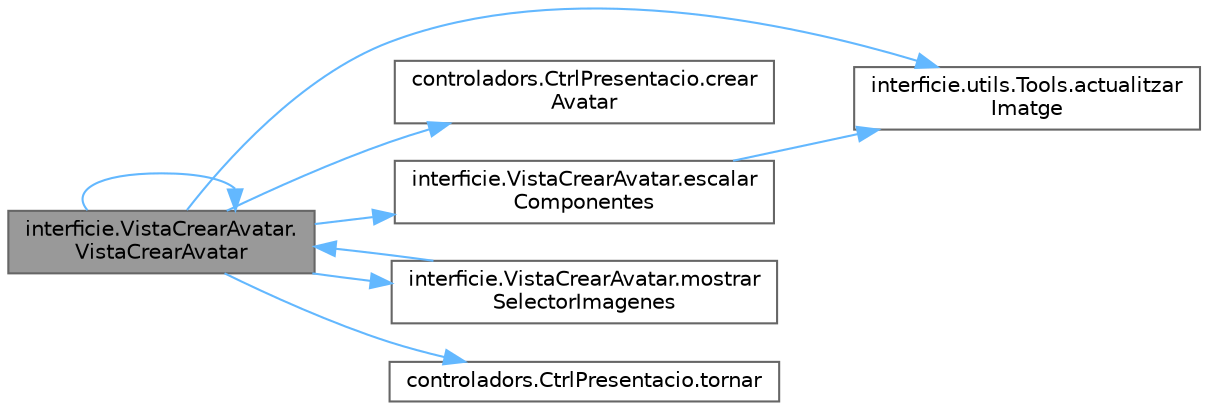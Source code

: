 digraph "interficie.VistaCrearAvatar.VistaCrearAvatar"
{
 // INTERACTIVE_SVG=YES
 // LATEX_PDF_SIZE
  bgcolor="transparent";
  edge [fontname=Helvetica,fontsize=10,labelfontname=Helvetica,labelfontsize=10];
  node [fontname=Helvetica,fontsize=10,shape=box,height=0.2,width=0.4];
  rankdir="LR";
  Node1 [id="Node000001",label="interficie.VistaCrearAvatar.\lVistaCrearAvatar",height=0.2,width=0.4,color="gray40", fillcolor="grey60", style="filled", fontcolor="black",tooltip="Constructor de la finestra VistaCrearAvatar."];
  Node1 -> Node2 [id="edge1_Node000001_Node000002",color="steelblue1",style="solid",tooltip=" "];
  Node2 [id="Node000002",label="interficie.utils.Tools.actualitzar\lImatge",height=0.2,width=0.4,color="grey40", fillcolor="white", style="filled",URL="$classinterficie_1_1utils_1_1_tools.html#aad14ef36a2a433a18d49c46a83531892",tooltip="Actualitza la imatge d'un JLabel redimensionant-la per adaptar-se a les mides màximes indicades mante..."];
  Node1 -> Node3 [id="edge2_Node000001_Node000003",color="steelblue1",style="solid",tooltip=" "];
  Node3 [id="Node000003",label="controladors.CtrlPresentacio.crear\lAvatar",height=0.2,width=0.4,color="grey40", fillcolor="white", style="filled",URL="$classcontroladors_1_1_ctrl_presentacio.html#a4fa76d231d08867ff21eff04a379d280",tooltip="Crea un nou avatar amb el nom i la imatge especificats."];
  Node1 -> Node4 [id="edge3_Node000001_Node000004",color="steelblue1",style="solid",tooltip=" "];
  Node4 [id="Node000004",label="interficie.VistaCrearAvatar.escalar\lComponentes",height=0.2,width=0.4,color="grey40", fillcolor="white", style="filled",URL="$classinterficie_1_1_vista_crear_avatar.html#a275c320ec75c735937be368a8becfb46",tooltip="Escala i posiciona els components segons la mida actual."];
  Node4 -> Node2 [id="edge4_Node000004_Node000002",color="steelblue1",style="solid",tooltip=" "];
  Node1 -> Node5 [id="edge5_Node000001_Node000005",color="steelblue1",style="solid",tooltip=" "];
  Node5 [id="Node000005",label="interficie.VistaCrearAvatar.mostrar\lSelectorImagenes",height=0.2,width=0.4,color="grey40", fillcolor="white", style="filled",URL="$classinterficie_1_1_vista_crear_avatar.html#a8815061362fcbb6852ed1013c55cf773",tooltip="Mostra un diàleg modal per seleccionar la imatge de perfil de l'usuari."];
  Node5 -> Node1 [id="edge6_Node000005_Node000001",color="steelblue1",style="solid",tooltip=" "];
  Node1 -> Node6 [id="edge7_Node000001_Node000006",color="steelblue1",style="solid",tooltip=" "];
  Node6 [id="Node000006",label="controladors.CtrlPresentacio.tornar",height=0.2,width=0.4,color="grey40", fillcolor="white", style="filled",URL="$classcontroladors_1_1_ctrl_presentacio.html#a66901a833c124fd1acc592cea93f4e6d",tooltip="Torna a la vista anterior a l'actual."];
  Node1 -> Node1 [id="edge8_Node000001_Node000001",color="steelblue1",style="solid",tooltip=" "];
}
